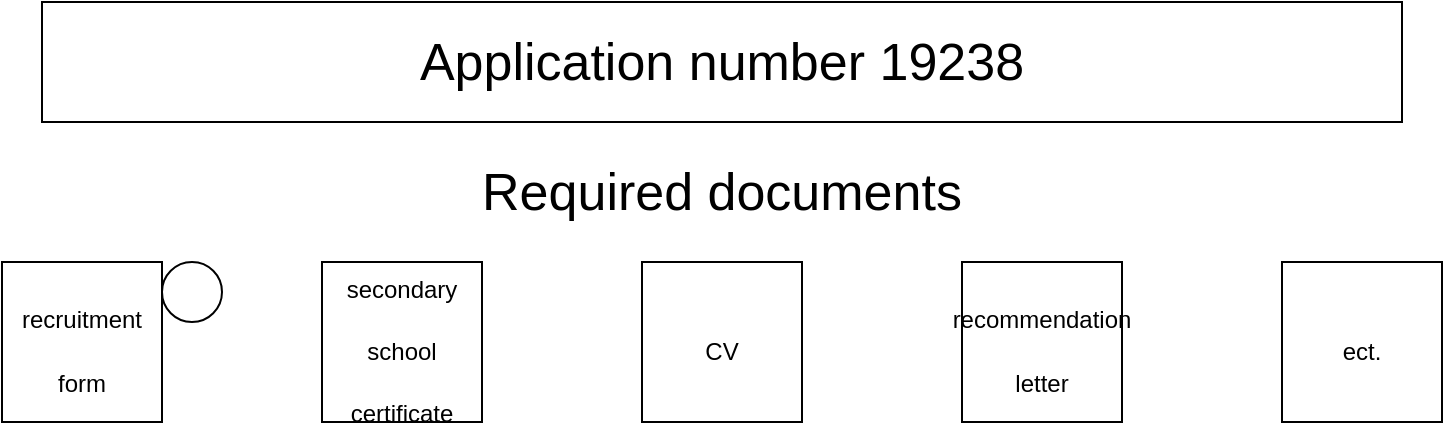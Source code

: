 <mxfile version="16.0.0" type="github">
  <diagram id="Xny3krn2FEq6YxMjrFRC" name="Page-1">
    <mxGraphModel dx="1030" dy="540" grid="1" gridSize="10" guides="1" tooltips="1" connect="1" arrows="1" fold="1" page="1" pageScale="1" pageWidth="850" pageHeight="1100" math="0" shadow="0">
      <root>
        <mxCell id="0" />
        <mxCell id="1" parent="0" />
        <mxCell id="FtaYuqawfythoiHVLwht-1" value="Application number 19238 " style="rounded=0;whiteSpace=wrap;html=1;fontSize=26;" vertex="1" parent="1">
          <mxGeometry x="60" y="30" width="680" height="60" as="geometry" />
        </mxCell>
        <mxCell id="FtaYuqawfythoiHVLwht-3" value="Required documents" style="text;html=1;strokeColor=none;fillColor=none;align=center;verticalAlign=middle;whiteSpace=wrap;rounded=0;fontSize=26;" vertex="1" parent="1">
          <mxGeometry x="200" y="110" width="400" height="30" as="geometry" />
        </mxCell>
        <mxCell id="FtaYuqawfythoiHVLwht-4" value="&lt;font style=&quot;font-size: 12px&quot;&gt;secondary school certificate&lt;/font&gt;" style="whiteSpace=wrap;html=1;aspect=fixed;fontSize=26;" vertex="1" parent="1">
          <mxGeometry x="200" y="160" width="80" height="80" as="geometry" />
        </mxCell>
        <mxCell id="FtaYuqawfythoiHVLwht-5" value="&lt;font style=&quot;font-size: 12px&quot;&gt;recruitment form&lt;/font&gt;" style="whiteSpace=wrap;html=1;aspect=fixed;fontSize=26;" vertex="1" parent="1">
          <mxGeometry x="40" y="160" width="80" height="80" as="geometry" />
        </mxCell>
        <mxCell id="FtaYuqawfythoiHVLwht-6" value="&lt;font style=&quot;font-size: 12px&quot;&gt;CV&lt;/font&gt;" style="whiteSpace=wrap;html=1;aspect=fixed;fontSize=26;" vertex="1" parent="1">
          <mxGeometry x="360" y="160" width="80" height="80" as="geometry" />
        </mxCell>
        <mxCell id="FtaYuqawfythoiHVLwht-7" value="&lt;span class=&quot;VIiyi&quot; lang=&quot;en&quot;&gt;&lt;span class=&quot;JLqJ4b ChMk0b&quot; style=&quot;font-size: 12px&quot;&gt;&lt;span&gt;recommendation letter&lt;br&gt;&lt;/span&gt;&lt;/span&gt;&lt;/span&gt;" style="whiteSpace=wrap;html=1;aspect=fixed;fontSize=26;" vertex="1" parent="1">
          <mxGeometry x="520" y="160" width="80" height="80" as="geometry" />
        </mxCell>
        <mxCell id="FtaYuqawfythoiHVLwht-8" value="&lt;font style=&quot;font-size: 12px&quot;&gt;ect.&lt;/font&gt;" style="whiteSpace=wrap;html=1;aspect=fixed;fontSize=26;" vertex="1" parent="1">
          <mxGeometry x="680" y="160" width="80" height="80" as="geometry" />
        </mxCell>
        <mxCell id="FtaYuqawfythoiHVLwht-9" value="" style="ellipse;whiteSpace=wrap;html=1;aspect=fixed;fontSize=12;" vertex="1" parent="1">
          <mxGeometry x="120" y="160" width="30" height="30" as="geometry" />
        </mxCell>
      </root>
    </mxGraphModel>
  </diagram>
</mxfile>
